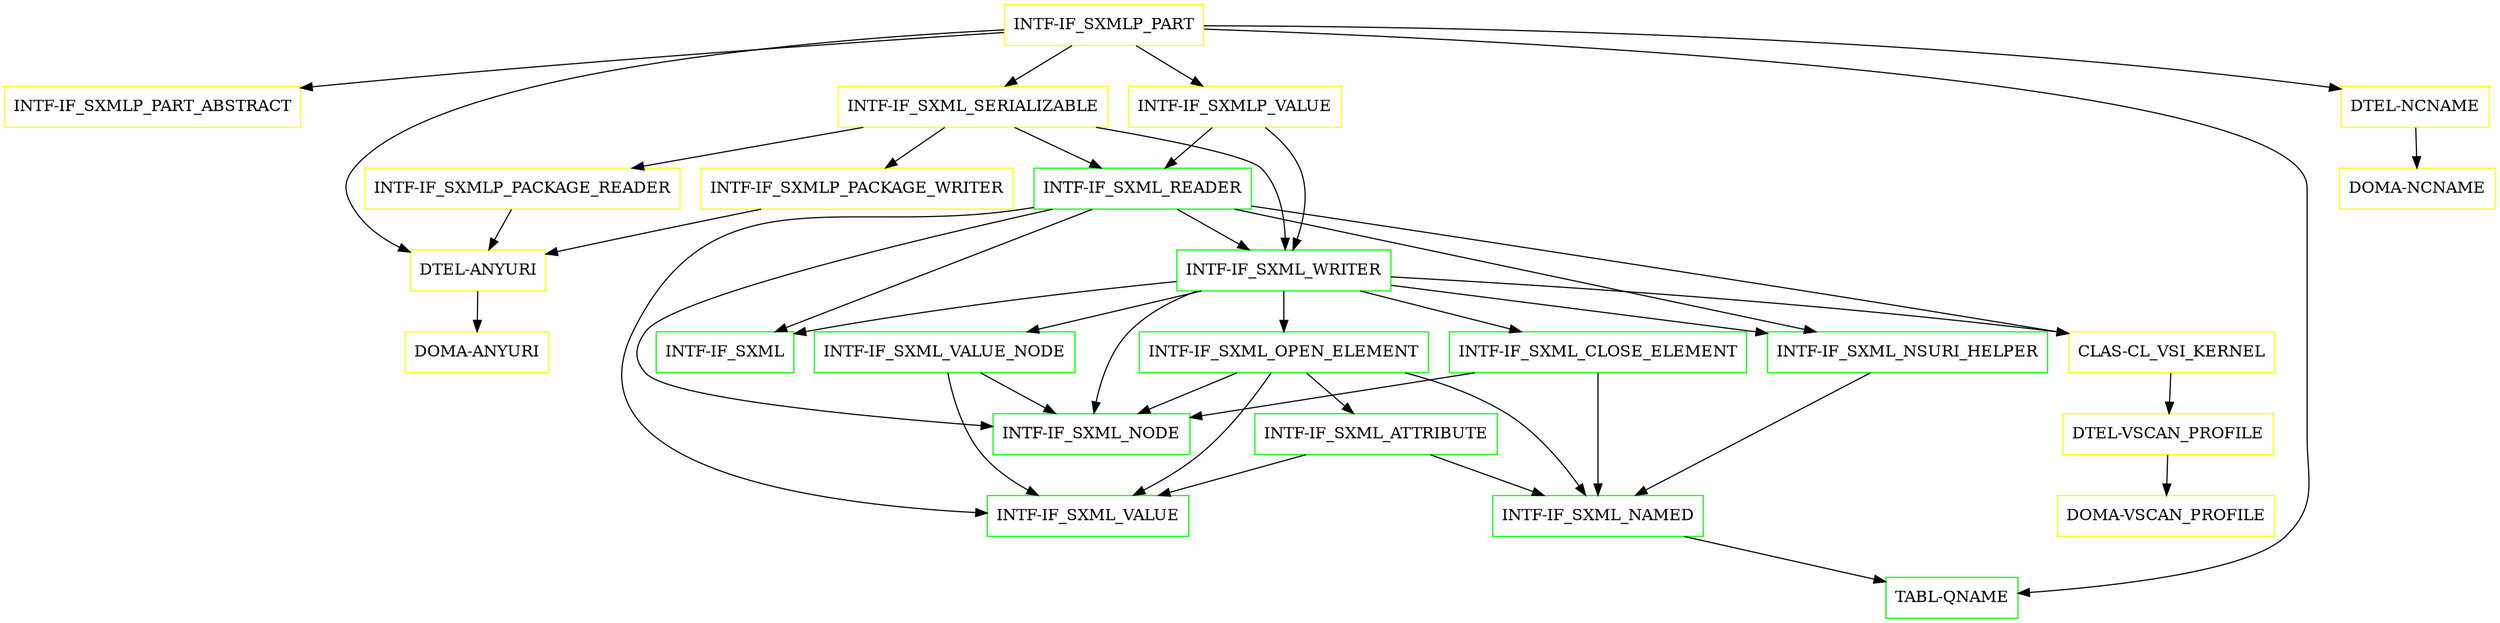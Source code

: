 digraph G {
  "INTF-IF_SXMLP_PART" [shape=box,color=yellow];
  "INTF-IF_SXMLP_PART_ABSTRACT" [shape=box,color=yellow,URL="./INTF_IF_SXMLP_PART_ABSTRACT.html"];
  "INTF-IF_SXML_SERIALIZABLE" [shape=box,color=yellow,URL="./INTF_IF_SXML_SERIALIZABLE.html"];
  "INTF-IF_SXMLP_PACKAGE_READER" [shape=box,color=yellow,URL="./INTF_IF_SXMLP_PACKAGE_READER.html"];
  "DTEL-ANYURI" [shape=box,color=yellow,URL="./DTEL_ANYURI.html"];
  "DOMA-ANYURI" [shape=box,color=yellow,URL="./DOMA_ANYURI.html"];
  "INTF-IF_SXML_READER" [shape=box,color=green,URL="./INTF_IF_SXML_READER.html"];
  "CLAS-CL_VSI_KERNEL" [shape=box,color=yellow,URL="./CLAS_CL_VSI_KERNEL.html"];
  "DTEL-VSCAN_PROFILE" [shape=box,color=yellow,URL="./DTEL_VSCAN_PROFILE.html"];
  "DOMA-VSCAN_PROFILE" [shape=box,color=yellow,URL="./DOMA_VSCAN_PROFILE.html"];
  "INTF-IF_SXML_WRITER" [shape=box,color=green,URL="./INTF_IF_SXML_WRITER.html"];
  "INTF-IF_SXML_NODE" [shape=box,color=green,URL="./INTF_IF_SXML_NODE.html"];
  "INTF-IF_SXML_CLOSE_ELEMENT" [shape=box,color=green,URL="./INTF_IF_SXML_CLOSE_ELEMENT.html"];
  "INTF-IF_SXML_NAMED" [shape=box,color=green,URL="./INTF_IF_SXML_NAMED.html"];
  "TABL-QNAME" [shape=box,color=green,URL="./TABL_QNAME.html"];
  "INTF-IF_SXML_VALUE_NODE" [shape=box,color=green,URL="./INTF_IF_SXML_VALUE_NODE.html"];
  "INTF-IF_SXML_VALUE" [shape=box,color=green,URL="./INTF_IF_SXML_VALUE.html"];
  "INTF-IF_SXML_OPEN_ELEMENT" [shape=box,color=green,URL="./INTF_IF_SXML_OPEN_ELEMENT.html"];
  "INTF-IF_SXML_ATTRIBUTE" [shape=box,color=green,URL="./INTF_IF_SXML_ATTRIBUTE.html"];
  "INTF-IF_SXML_NSURI_HELPER" [shape=box,color=green,URL="./INTF_IF_SXML_NSURI_HELPER.html"];
  "INTF-IF_SXML" [shape=box,color=green,URL="./INTF_IF_SXML.html"];
  "INTF-IF_SXMLP_PACKAGE_WRITER" [shape=box,color=yellow,URL="./INTF_IF_SXMLP_PACKAGE_WRITER.html"];
  "INTF-IF_SXMLP_VALUE" [shape=box,color=yellow,URL="./INTF_IF_SXMLP_VALUE.html"];
  "DTEL-NCNAME" [shape=box,color=yellow,URL="./DTEL_NCNAME.html"];
  "DOMA-NCNAME" [shape=box,color=yellow,URL="./DOMA_NCNAME.html"];
  "INTF-IF_SXMLP_PART" -> "DTEL-ANYURI";
  "INTF-IF_SXMLP_PART" -> "TABL-QNAME";
  "INTF-IF_SXMLP_PART" -> "DTEL-NCNAME";
  "INTF-IF_SXMLP_PART" -> "INTF-IF_SXMLP_VALUE";
  "INTF-IF_SXMLP_PART" -> "INTF-IF_SXML_SERIALIZABLE";
  "INTF-IF_SXMLP_PART" -> "INTF-IF_SXMLP_PART_ABSTRACT";
  "INTF-IF_SXML_SERIALIZABLE" -> "INTF-IF_SXML_WRITER";
  "INTF-IF_SXML_SERIALIZABLE" -> "INTF-IF_SXMLP_PACKAGE_WRITER";
  "INTF-IF_SXML_SERIALIZABLE" -> "INTF-IF_SXML_READER";
  "INTF-IF_SXML_SERIALIZABLE" -> "INTF-IF_SXMLP_PACKAGE_READER";
  "INTF-IF_SXMLP_PACKAGE_READER" -> "DTEL-ANYURI";
  "DTEL-ANYURI" -> "DOMA-ANYURI";
  "INTF-IF_SXML_READER" -> "INTF-IF_SXML_NODE";
  "INTF-IF_SXML_READER" -> "INTF-IF_SXML_VALUE";
  "INTF-IF_SXML_READER" -> "INTF-IF_SXML";
  "INTF-IF_SXML_READER" -> "INTF-IF_SXML_NSURI_HELPER";
  "INTF-IF_SXML_READER" -> "INTF-IF_SXML_WRITER";
  "INTF-IF_SXML_READER" -> "CLAS-CL_VSI_KERNEL";
  "CLAS-CL_VSI_KERNEL" -> "DTEL-VSCAN_PROFILE";
  "DTEL-VSCAN_PROFILE" -> "DOMA-VSCAN_PROFILE";
  "INTF-IF_SXML_WRITER" -> "INTF-IF_SXML";
  "INTF-IF_SXML_WRITER" -> "INTF-IF_SXML_NSURI_HELPER";
  "INTF-IF_SXML_WRITER" -> "INTF-IF_SXML_OPEN_ELEMENT";
  "INTF-IF_SXML_WRITER" -> "INTF-IF_SXML_VALUE_NODE";
  "INTF-IF_SXML_WRITER" -> "INTF-IF_SXML_CLOSE_ELEMENT";
  "INTF-IF_SXML_WRITER" -> "INTF-IF_SXML_NODE";
  "INTF-IF_SXML_WRITER" -> "CLAS-CL_VSI_KERNEL";
  "INTF-IF_SXML_CLOSE_ELEMENT" -> "INTF-IF_SXML_NAMED";
  "INTF-IF_SXML_CLOSE_ELEMENT" -> "INTF-IF_SXML_NODE";
  "INTF-IF_SXML_NAMED" -> "TABL-QNAME";
  "INTF-IF_SXML_VALUE_NODE" -> "INTF-IF_SXML_NODE";
  "INTF-IF_SXML_VALUE_NODE" -> "INTF-IF_SXML_VALUE";
  "INTF-IF_SXML_OPEN_ELEMENT" -> "INTF-IF_SXML_NAMED";
  "INTF-IF_SXML_OPEN_ELEMENT" -> "INTF-IF_SXML_NODE";
  "INTF-IF_SXML_OPEN_ELEMENT" -> "INTF-IF_SXML_ATTRIBUTE";
  "INTF-IF_SXML_OPEN_ELEMENT" -> "INTF-IF_SXML_VALUE";
  "INTF-IF_SXML_ATTRIBUTE" -> "INTF-IF_SXML_NAMED";
  "INTF-IF_SXML_ATTRIBUTE" -> "INTF-IF_SXML_VALUE";
  "INTF-IF_SXML_NSURI_HELPER" -> "INTF-IF_SXML_NAMED";
  "INTF-IF_SXMLP_PACKAGE_WRITER" -> "DTEL-ANYURI";
  "INTF-IF_SXMLP_VALUE" -> "INTF-IF_SXML_WRITER";
  "INTF-IF_SXMLP_VALUE" -> "INTF-IF_SXML_READER";
  "DTEL-NCNAME" -> "DOMA-NCNAME";
}
